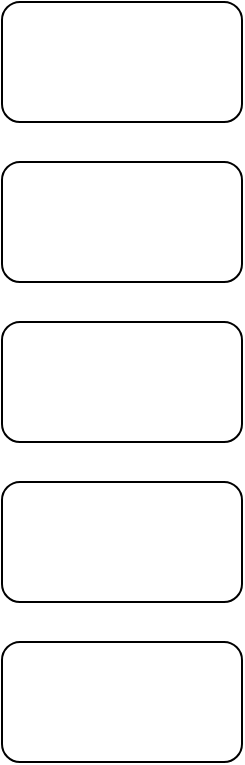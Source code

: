 <mxfile version="12.0.2" type="github" pages="1"><diagram id="tgzvPHoZZYX4OzNf-GvD" name="Page-1"><mxGraphModel dx="946" dy="614" grid="1" gridSize="10" guides="1" tooltips="1" connect="1" arrows="1" fold="1" page="1" pageScale="1" pageWidth="827" pageHeight="1169" math="0" shadow="0"><root><mxCell id="0"/><mxCell id="1" parent="0"/><mxCell id="QeD0QsUGD3fokrOeCf8f-1" value="" style="rounded=1;whiteSpace=wrap;html=1;" parent="1" vertex="1"><mxGeometry x="20" y="20" width="120" height="60" as="geometry"/></mxCell><mxCell id="QeD0QsUGD3fokrOeCf8f-2" value="" style="rounded=1;whiteSpace=wrap;html=1;" parent="1" vertex="1"><mxGeometry x="20" y="100" width="120" height="60" as="geometry"/></mxCell><mxCell id="QeD0QsUGD3fokrOeCf8f-3" value="" style="rounded=1;whiteSpace=wrap;html=1;" parent="1" vertex="1"><mxGeometry x="20" y="180" width="120" height="60" as="geometry"/></mxCell><mxCell id="_oygwDK6hO_Ok-ds2d-o-1" value="" style="rounded=1;whiteSpace=wrap;html=1;" vertex="1" parent="1"><mxGeometry x="20" y="260" width="120" height="60" as="geometry"/></mxCell><mxCell id="_oygwDK6hO_Ok-ds2d-o-2" value="" style="rounded=1;whiteSpace=wrap;html=1;" vertex="1" parent="1"><mxGeometry x="20" y="340" width="120" height="60" as="geometry"/></mxCell></root></mxGraphModel></diagram></mxfile>